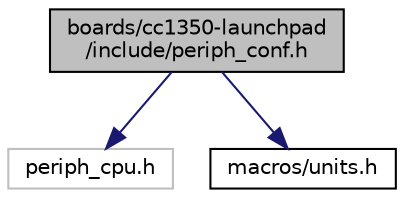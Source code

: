 digraph "boards/cc1350-launchpad/include/periph_conf.h"
{
 // LATEX_PDF_SIZE
  edge [fontname="Helvetica",fontsize="10",labelfontname="Helvetica",labelfontsize="10"];
  node [fontname="Helvetica",fontsize="10",shape=record];
  Node1 [label="boards/cc1350-launchpad\l/include/periph_conf.h",height=0.2,width=0.4,color="black", fillcolor="grey75", style="filled", fontcolor="black",tooltip="Peripheral MCU configuration for TI CC1350 LaunchPad."];
  Node1 -> Node2 [color="midnightblue",fontsize="10",style="solid",fontname="Helvetica"];
  Node2 [label="periph_cpu.h",height=0.2,width=0.4,color="grey75", fillcolor="white", style="filled",tooltip=" "];
  Node1 -> Node3 [color="midnightblue",fontsize="10",style="solid",fontname="Helvetica"];
  Node3 [label="macros/units.h",height=0.2,width=0.4,color="black", fillcolor="white", style="filled",URL="$units_8h.html",tooltip="Unit helper macros."];
}
